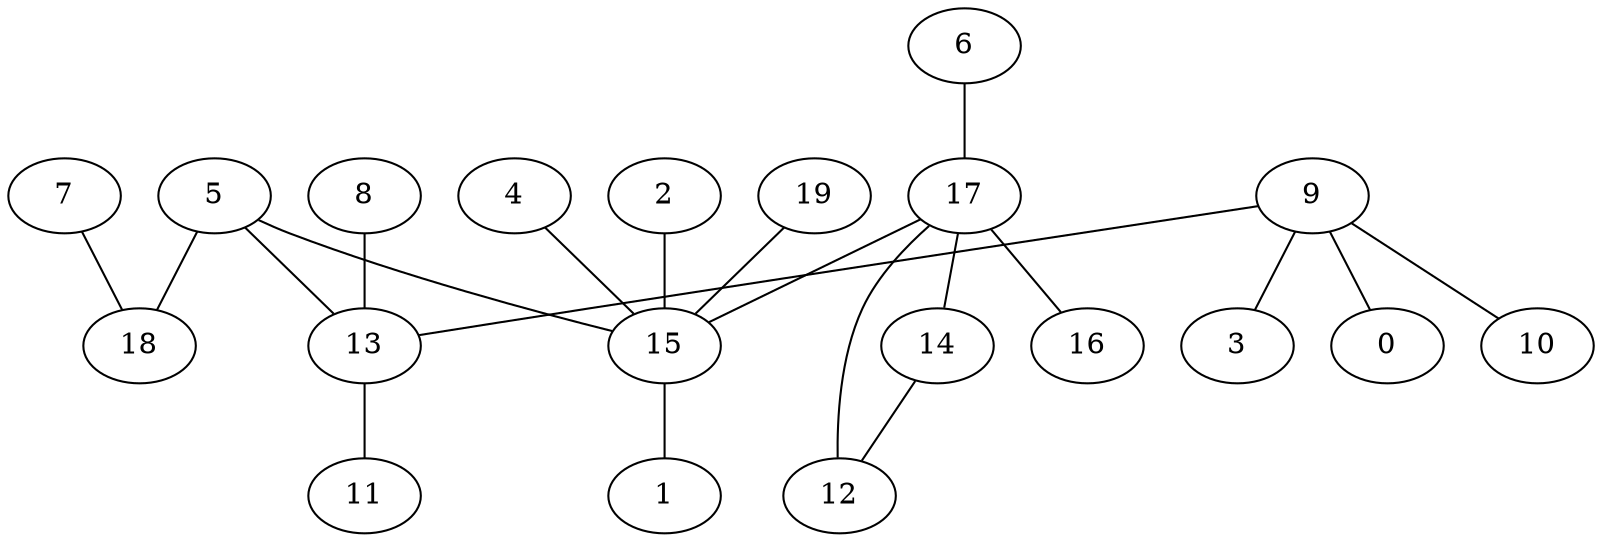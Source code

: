 digraph GG_graph {

subgraph G_graph {
edge [color = black]
"8" -> "13" [dir = none]
"4" -> "15" [dir = none]
"14" -> "12" [dir = none]
"2" -> "15" [dir = none]
"5" -> "15" [dir = none]
"5" -> "18" [dir = none]
"5" -> "13" [dir = none]
"13" -> "11" [dir = none]
"15" -> "1" [dir = none]
"7" -> "18" [dir = none]
"17" -> "16" [dir = none]
"17" -> "12" [dir = none]
"17" -> "15" [dir = none]
"9" -> "3" [dir = none]
"9" -> "0" [dir = none]
"9" -> "10" [dir = none]
"9" -> "13" [dir = none]
"6" -> "17" [dir = none]
"19" -> "15" [dir = none]
"17" -> "14" [dir = none]
}

}
